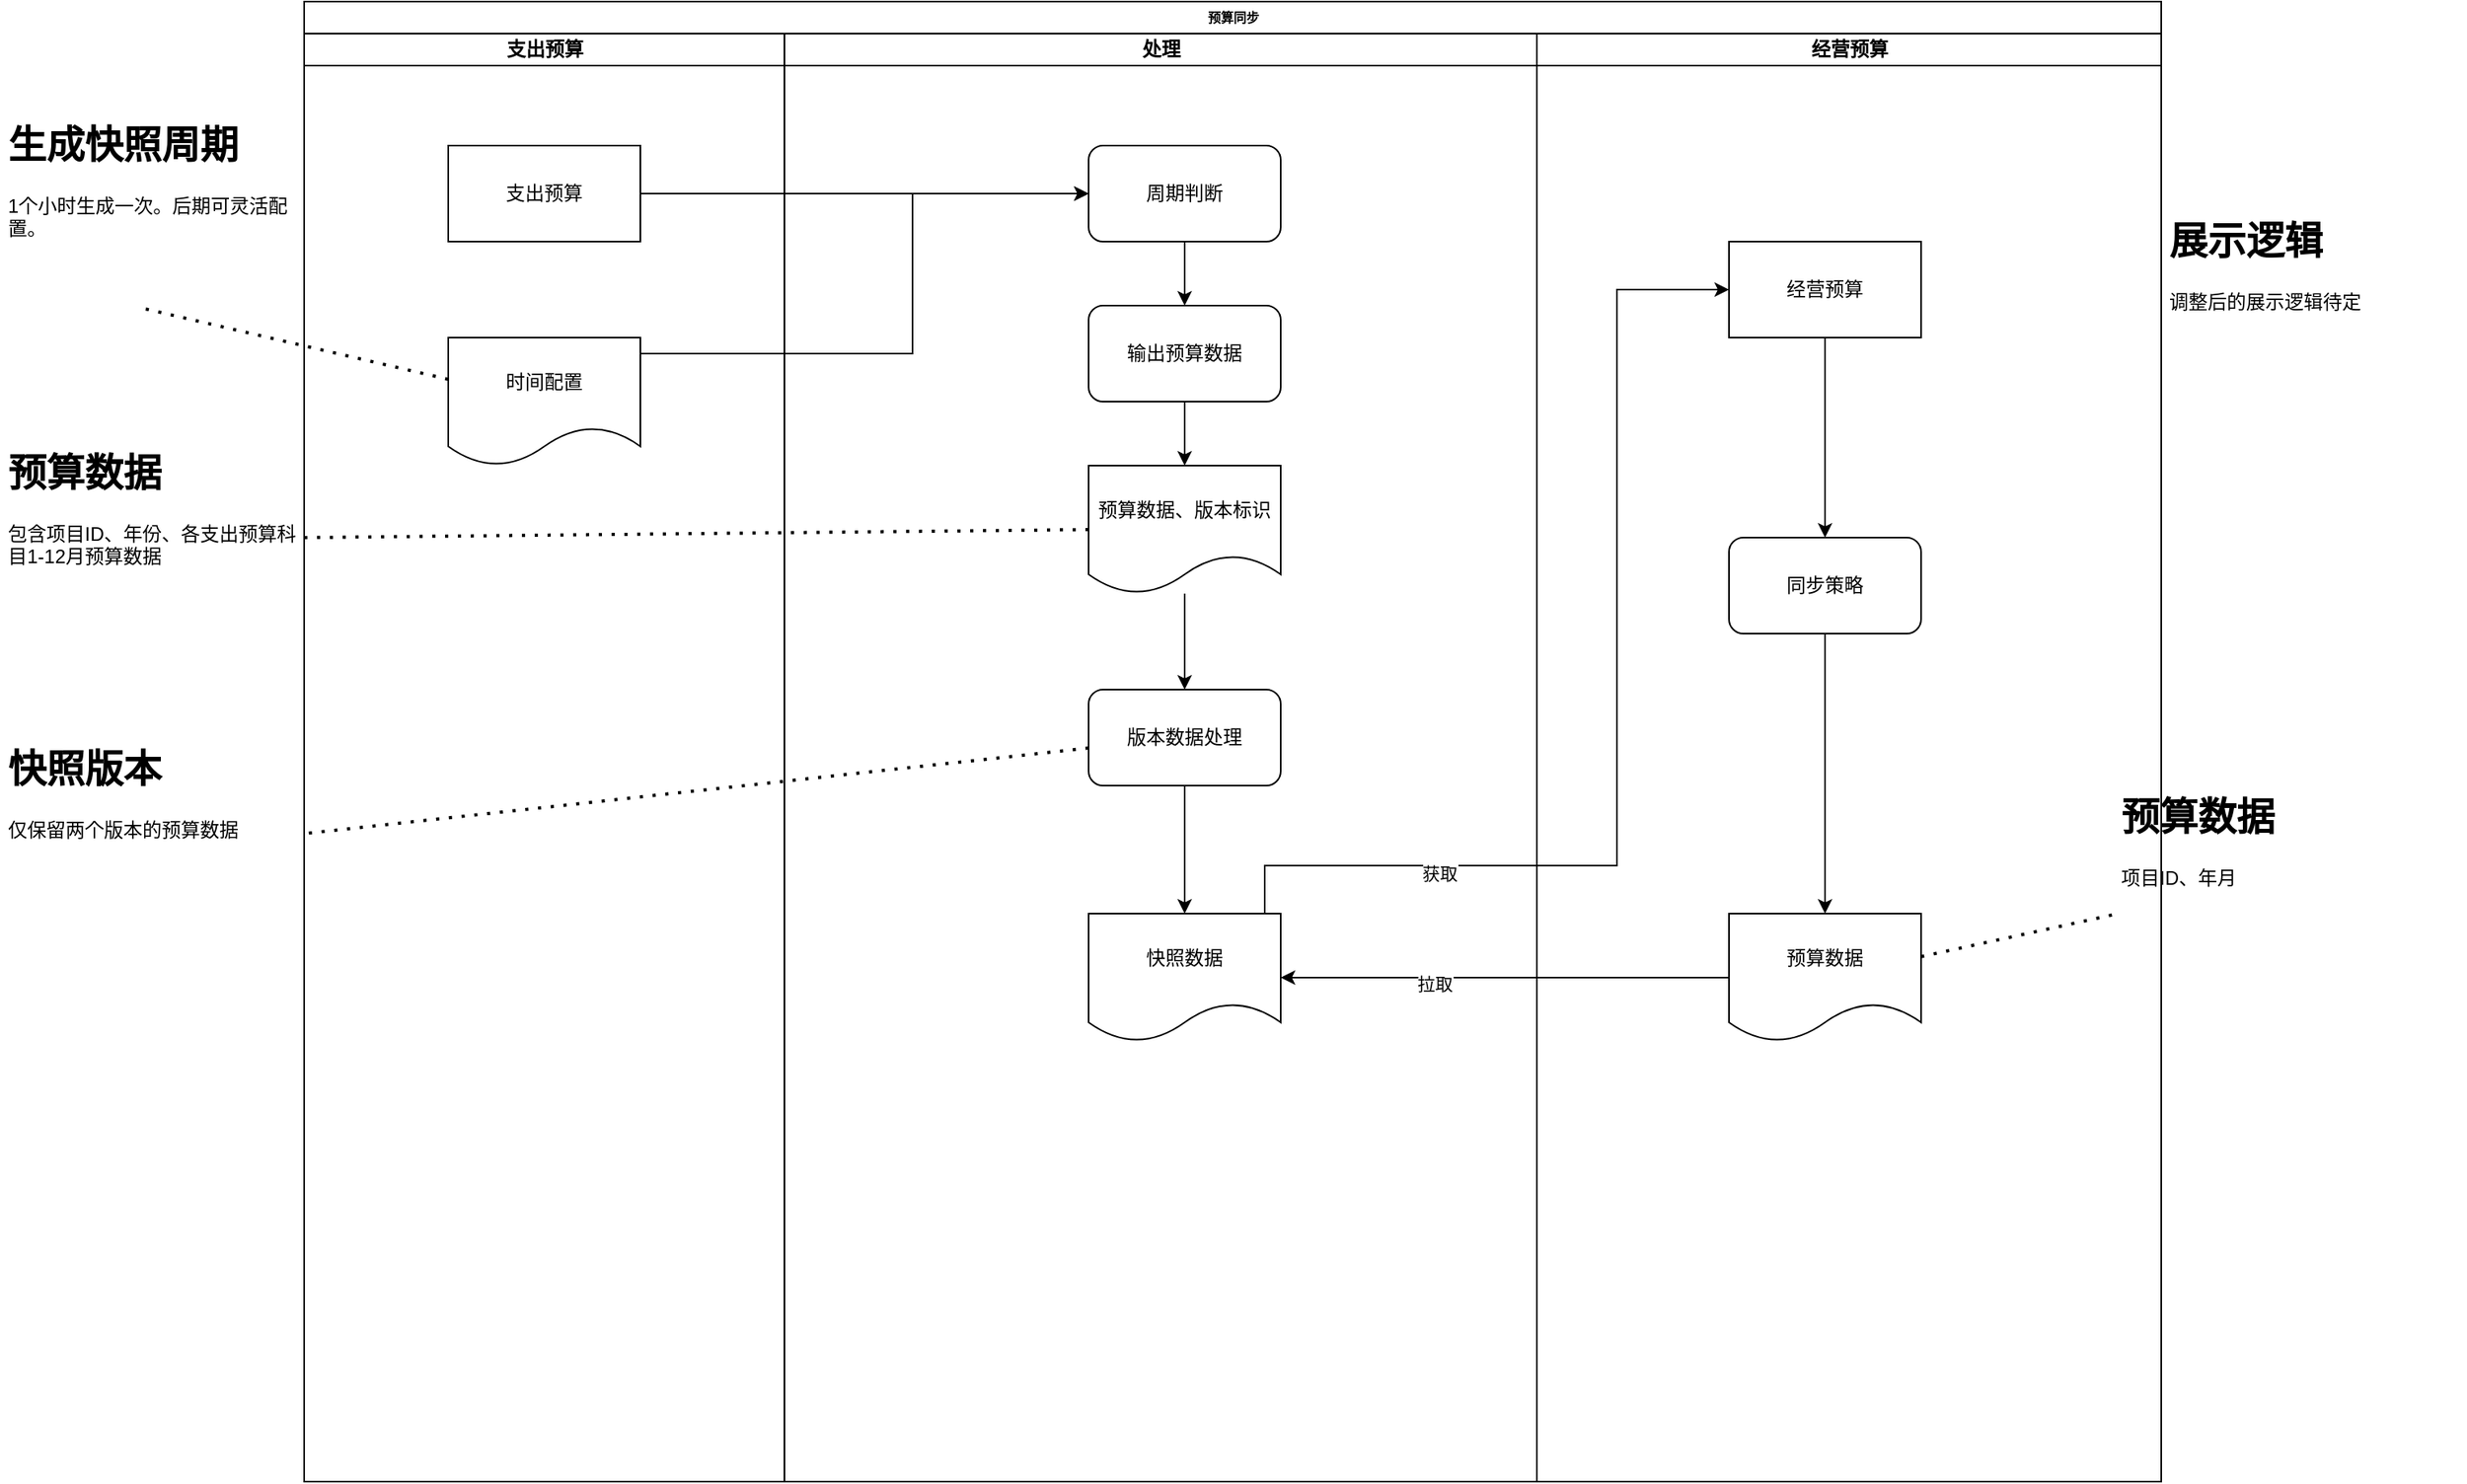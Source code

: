 <mxfile version="14.1.9" type="github" pages="2">
  <diagram name="主流程" id="74e2e168-ea6b-b213-b513-2b3c1d86103e">
    <mxGraphModel dx="1422" dy="762" grid="1" gridSize="10" guides="1" tooltips="1" connect="1" arrows="1" fold="1" page="1" pageScale="1" pageWidth="1100" pageHeight="850" background="#ffffff" math="0" shadow="0">
      <root>
        <mxCell id="0" />
        <mxCell id="1" parent="0" />
        <mxCell id="77e6c97f196da883-1" value="预算同步" style="swimlane;html=1;childLayout=stackLayout;startSize=20;rounded=0;shadow=0;labelBackgroundColor=none;strokeWidth=1;fontFamily=Verdana;fontSize=8;align=center;" parent="1" vertex="1">
          <mxGeometry x="260" y="30" width="1160" height="925" as="geometry" />
        </mxCell>
        <mxCell id="K1frVeGQ9BWedK9yaSM--9" style="edgeStyle=orthogonalEdgeStyle;rounded=0;orthogonalLoop=1;jettySize=auto;html=1;exitX=0.5;exitY=0;exitDx=0;exitDy=0;entryX=0.5;entryY=0.011;entryDx=0;entryDy=0;entryPerimeter=0;" edge="1" parent="77e6c97f196da883-1" source="77e6c97f196da883-2" target="77e6c97f196da883-2">
          <mxGeometry relative="1" as="geometry" />
        </mxCell>
        <mxCell id="K1frVeGQ9BWedK9yaSM--46" style="edgeStyle=orthogonalEdgeStyle;rounded=0;orthogonalLoop=1;jettySize=auto;html=1;" edge="1" parent="77e6c97f196da883-1" source="K1frVeGQ9BWedK9yaSM--40" target="K1frVeGQ9BWedK9yaSM--65">
          <mxGeometry relative="1" as="geometry">
            <mxPoint x="490" y="120" as="targetPoint" />
            <Array as="points">
              <mxPoint x="360" y="120" />
              <mxPoint x="360" y="120" />
            </Array>
          </mxGeometry>
        </mxCell>
        <mxCell id="K1frVeGQ9BWedK9yaSM--56" style="edgeStyle=orthogonalEdgeStyle;rounded=0;orthogonalLoop=1;jettySize=auto;html=1;" edge="1" parent="77e6c97f196da883-1" source="f57hvNQ-LvZQgymsOIJJ-3" target="K1frVeGQ9BWedK9yaSM--65">
          <mxGeometry relative="1" as="geometry">
            <mxPoint x="890" y="120" as="sourcePoint" />
            <mxPoint x="610" y="120" as="targetPoint" />
            <Array as="points">
              <mxPoint x="380" y="220" />
              <mxPoint x="380" y="120" />
            </Array>
          </mxGeometry>
        </mxCell>
        <mxCell id="77e6c97f196da883-2" value="支出预算" style="swimlane;html=1;startSize=20;" parent="77e6c97f196da883-1" vertex="1">
          <mxGeometry y="20" width="300" height="905" as="geometry" />
        </mxCell>
        <mxCell id="K1frVeGQ9BWedK9yaSM--40" value="&lt;span&gt;支出预算&lt;/span&gt;" style="rounded=0;whiteSpace=wrap;html=1;" vertex="1" parent="77e6c97f196da883-2">
          <mxGeometry x="90" y="70" width="120" height="60" as="geometry" />
        </mxCell>
        <mxCell id="f57hvNQ-LvZQgymsOIJJ-3" value="&lt;span&gt;时间配置&lt;/span&gt;" style="shape=document;whiteSpace=wrap;html=1;boundedLbl=1;" vertex="1" parent="77e6c97f196da883-2">
          <mxGeometry x="90" y="190" width="120" height="80" as="geometry" />
        </mxCell>
        <mxCell id="77e6c97f196da883-3" value="处理" style="swimlane;html=1;startSize=20;" parent="77e6c97f196da883-1" vertex="1">
          <mxGeometry x="300" y="20" width="470" height="905" as="geometry">
            <mxRectangle x="300" y="20" width="30" height="905" as="alternateBounds" />
          </mxGeometry>
        </mxCell>
        <mxCell id="f57hvNQ-LvZQgymsOIJJ-14" style="edgeStyle=orthogonalEdgeStyle;rounded=0;orthogonalLoop=1;jettySize=auto;html=1;" edge="1" parent="77e6c97f196da883-3" source="K1frVeGQ9BWedK9yaSM--44" target="f57hvNQ-LvZQgymsOIJJ-4">
          <mxGeometry relative="1" as="geometry" />
        </mxCell>
        <mxCell id="K1frVeGQ9BWedK9yaSM--44" value="输出预算数据" style="rounded=1;whiteSpace=wrap;html=1;" vertex="1" parent="77e6c97f196da883-3">
          <mxGeometry x="190" y="170" width="120" height="60" as="geometry" />
        </mxCell>
        <mxCell id="K1frVeGQ9BWedK9yaSM--57" style="edgeStyle=orthogonalEdgeStyle;rounded=0;orthogonalLoop=1;jettySize=auto;html=1;" edge="1" parent="77e6c97f196da883-3" source="K1frVeGQ9BWedK9yaSM--65" target="K1frVeGQ9BWedK9yaSM--44">
          <mxGeometry relative="1" as="geometry">
            <mxPoint x="250" y="130" as="sourcePoint" />
          </mxGeometry>
        </mxCell>
        <mxCell id="K1frVeGQ9BWedK9yaSM--65" value="&lt;span&gt;周期判断&lt;/span&gt;" style="rounded=1;whiteSpace=wrap;html=1;" vertex="1" parent="77e6c97f196da883-3">
          <mxGeometry x="190" y="70" width="120" height="60" as="geometry" />
        </mxCell>
        <mxCell id="K1frVeGQ9BWedK9yaSM--72" value="版本数据处理" style="whiteSpace=wrap;html=1;rounded=1;" vertex="1" parent="77e6c97f196da883-3">
          <mxGeometry x="190" y="410" width="120" height="60" as="geometry" />
        </mxCell>
        <mxCell id="K1frVeGQ9BWedK9yaSM--36" value="&lt;span&gt;快照数据&lt;/span&gt;" style="shape=document;whiteSpace=wrap;html=1;boundedLbl=1;" vertex="1" parent="77e6c97f196da883-3">
          <mxGeometry x="190" y="550" width="120" height="80" as="geometry" />
        </mxCell>
        <mxCell id="K1frVeGQ9BWedK9yaSM--74" style="edgeStyle=orthogonalEdgeStyle;rounded=0;orthogonalLoop=1;jettySize=auto;html=1;" edge="1" parent="77e6c97f196da883-3" source="K1frVeGQ9BWedK9yaSM--72" target="K1frVeGQ9BWedK9yaSM--36">
          <mxGeometry relative="1" as="geometry" />
        </mxCell>
        <mxCell id="f57hvNQ-LvZQgymsOIJJ-4" value="预算数据、版本标识" style="shape=document;whiteSpace=wrap;html=1;boundedLbl=1;" vertex="1" parent="77e6c97f196da883-3">
          <mxGeometry x="190" y="270" width="120" height="80" as="geometry" />
        </mxCell>
        <mxCell id="f57hvNQ-LvZQgymsOIJJ-10" style="edgeStyle=orthogonalEdgeStyle;rounded=0;orthogonalLoop=1;jettySize=auto;html=1;entryX=0.5;entryY=0;entryDx=0;entryDy=0;" edge="1" parent="77e6c97f196da883-3" source="f57hvNQ-LvZQgymsOIJJ-4" target="K1frVeGQ9BWedK9yaSM--72">
          <mxGeometry relative="1" as="geometry">
            <mxPoint x="250" y="390" as="targetPoint" />
            <Array as="points" />
          </mxGeometry>
        </mxCell>
        <mxCell id="K1frVeGQ9BWedK9yaSM--15" value="经营预算" style="swimlane;html=1;startSize=20;" vertex="1" parent="77e6c97f196da883-1">
          <mxGeometry x="770" y="20" width="390" height="905" as="geometry">
            <mxRectangle x="300" y="20" width="30" height="905" as="alternateBounds" />
          </mxGeometry>
        </mxCell>
        <mxCell id="f57hvNQ-LvZQgymsOIJJ-5" style="edgeStyle=orthogonalEdgeStyle;rounded=0;orthogonalLoop=1;jettySize=auto;html=1;" edge="1" parent="K1frVeGQ9BWedK9yaSM--15" source="K1frVeGQ9BWedK9yaSM--41" target="-eQNwgC1do3J47btgA4X-2">
          <mxGeometry relative="1" as="geometry" />
        </mxCell>
        <mxCell id="K1frVeGQ9BWedK9yaSM--41" value="&lt;span&gt;经营预算&lt;/span&gt;" style="rounded=0;whiteSpace=wrap;html=1;" vertex="1" parent="K1frVeGQ9BWedK9yaSM--15">
          <mxGeometry x="120" y="130" width="120" height="60" as="geometry" />
        </mxCell>
        <mxCell id="f57hvNQ-LvZQgymsOIJJ-6" style="edgeStyle=orthogonalEdgeStyle;rounded=0;orthogonalLoop=1;jettySize=auto;html=1;entryX=0.5;entryY=0;entryDx=0;entryDy=0;" edge="1" parent="K1frVeGQ9BWedK9yaSM--15" source="-eQNwgC1do3J47btgA4X-2" target="f57hvNQ-LvZQgymsOIJJ-7">
          <mxGeometry relative="1" as="geometry">
            <mxPoint x="180" y="520" as="targetPoint" />
          </mxGeometry>
        </mxCell>
        <mxCell id="-eQNwgC1do3J47btgA4X-2" value="同步策略" style="rounded=1;whiteSpace=wrap;html=1;" vertex="1" parent="K1frVeGQ9BWedK9yaSM--15">
          <mxGeometry x="120" y="315" width="120" height="60" as="geometry" />
        </mxCell>
        <mxCell id="f57hvNQ-LvZQgymsOIJJ-7" value="&lt;span&gt;预算数据&lt;/span&gt;" style="shape=document;whiteSpace=wrap;html=1;boundedLbl=1;" vertex="1" parent="K1frVeGQ9BWedK9yaSM--15">
          <mxGeometry x="120" y="550" width="120" height="80" as="geometry" />
        </mxCell>
        <mxCell id="f57hvNQ-LvZQgymsOIJJ-16" style="edgeStyle=orthogonalEdgeStyle;rounded=0;orthogonalLoop=1;jettySize=auto;html=1;entryX=1;entryY=0.5;entryDx=0;entryDy=0;" edge="1" parent="77e6c97f196da883-1" source="f57hvNQ-LvZQgymsOIJJ-7" target="K1frVeGQ9BWedK9yaSM--36">
          <mxGeometry relative="1" as="geometry" />
        </mxCell>
        <mxCell id="f57hvNQ-LvZQgymsOIJJ-17" value="拉取" style="edgeLabel;html=1;align=center;verticalAlign=middle;resizable=0;points=[];" vertex="1" connectable="0" parent="f57hvNQ-LvZQgymsOIJJ-16">
          <mxGeometry x="0.316" y="4" relative="1" as="geometry">
            <mxPoint as="offset" />
          </mxGeometry>
        </mxCell>
        <mxCell id="f57hvNQ-LvZQgymsOIJJ-18" style="edgeStyle=orthogonalEdgeStyle;rounded=0;orthogonalLoop=1;jettySize=auto;html=1;entryX=0;entryY=0.5;entryDx=0;entryDy=0;" edge="1" parent="77e6c97f196da883-1" source="K1frVeGQ9BWedK9yaSM--36" target="K1frVeGQ9BWedK9yaSM--41">
          <mxGeometry relative="1" as="geometry">
            <Array as="points">
              <mxPoint x="600" y="540" />
              <mxPoint x="820" y="540" />
              <mxPoint x="820" y="180" />
            </Array>
          </mxGeometry>
        </mxCell>
        <mxCell id="f57hvNQ-LvZQgymsOIJJ-19" value="获取" style="edgeLabel;html=1;align=center;verticalAlign=middle;resizable=0;points=[];" vertex="1" connectable="0" parent="f57hvNQ-LvZQgymsOIJJ-18">
          <mxGeometry x="-0.591" y="-5" relative="1" as="geometry">
            <mxPoint as="offset" />
          </mxGeometry>
        </mxCell>
        <mxCell id="K1frVeGQ9BWedK9yaSM--52" value="&lt;h1&gt;生成快照周期&lt;/h1&gt;&lt;p&gt;1个小时生成一次。后期可灵活配置。&lt;/p&gt;" style="text;html=1;strokeColor=none;fillColor=none;spacing=5;spacingTop=-20;whiteSpace=wrap;overflow=hidden;rounded=0;" vertex="1" parent="1">
          <mxGeometry x="70" y="100" width="190" height="120" as="geometry" />
        </mxCell>
        <mxCell id="K1frVeGQ9BWedK9yaSM--54" value="" style="endArrow=none;dashed=1;html=1;dashPattern=1 3;strokeWidth=2;entryX=0.453;entryY=1.008;entryDx=0;entryDy=0;entryPerimeter=0;" edge="1" parent="1" source="f57hvNQ-LvZQgymsOIJJ-3" target="K1frVeGQ9BWedK9yaSM--52">
          <mxGeometry width="50" height="50" relative="1" as="geometry">
            <mxPoint x="1240" y="163.6" as="sourcePoint" />
            <mxPoint x="1450" y="190" as="targetPoint" />
            <Array as="points" />
          </mxGeometry>
        </mxCell>
        <mxCell id="K1frVeGQ9BWedK9yaSM--59" value="&lt;h1&gt;预算数据&lt;/h1&gt;&lt;p&gt;包含项目ID、年份、各支出预算科目1-12月预算数据&lt;/p&gt;" style="text;html=1;strokeColor=none;fillColor=none;spacing=5;spacingTop=-20;whiteSpace=wrap;overflow=hidden;rounded=0;" vertex="1" parent="1">
          <mxGeometry x="70" y="305" width="190" height="120" as="geometry" />
        </mxCell>
        <mxCell id="K1frVeGQ9BWedK9yaSM--61" value="" style="endArrow=none;dashed=1;html=1;dashPattern=1 3;strokeWidth=2;entryX=1;entryY=0.5;entryDx=0;entryDy=0;exitX=0;exitY=0.5;exitDx=0;exitDy=0;" edge="1" parent="1" source="f57hvNQ-LvZQgymsOIJJ-4" target="K1frVeGQ9BWedK9yaSM--59">
          <mxGeometry width="50" height="50" relative="1" as="geometry">
            <mxPoint x="1240" y="290" as="sourcePoint" />
            <mxPoint x="1450" y="360" as="targetPoint" />
          </mxGeometry>
        </mxCell>
        <mxCell id="K1frVeGQ9BWedK9yaSM--70" value="&lt;h1&gt;快照版本&lt;/h1&gt;&lt;p&gt;仅保留两个版本的预算数据&lt;/p&gt;" style="text;html=1;strokeColor=none;fillColor=none;spacing=5;spacingTop=-20;whiteSpace=wrap;overflow=hidden;rounded=0;" vertex="1" parent="1">
          <mxGeometry x="70" y="490" width="190" height="120" as="geometry" />
        </mxCell>
        <mxCell id="K1frVeGQ9BWedK9yaSM--71" value="" style="endArrow=none;dashed=1;html=1;dashPattern=1 3;strokeWidth=2;entryX=1;entryY=0.5;entryDx=0;entryDy=0;" edge="1" parent="1" source="K1frVeGQ9BWedK9yaSM--72" target="K1frVeGQ9BWedK9yaSM--70">
          <mxGeometry width="50" height="50" relative="1" as="geometry">
            <mxPoint x="750" y="470" as="sourcePoint" />
            <mxPoint x="1460" y="570" as="targetPoint" />
          </mxGeometry>
        </mxCell>
        <mxCell id="-eQNwgC1do3J47btgA4X-6" value="&lt;h1&gt;预算数据&lt;/h1&gt;&lt;p&gt;项目ID、年月&lt;/p&gt;" style="text;html=1;strokeColor=none;fillColor=none;spacing=5;spacingTop=-20;whiteSpace=wrap;overflow=hidden;rounded=0;" vertex="1" parent="1">
          <mxGeometry x="1390" y="520" width="190" height="120" as="geometry" />
        </mxCell>
        <mxCell id="-eQNwgC1do3J47btgA4X-8" value="" style="endArrow=none;dashed=1;html=1;dashPattern=1 3;strokeWidth=2;" edge="1" parent="1" source="f57hvNQ-LvZQgymsOIJJ-7" target="-eQNwgC1do3J47btgA4X-6">
          <mxGeometry width="50" height="50" relative="1" as="geometry">
            <mxPoint x="1270" y="607.02" as="sourcePoint" />
            <mxPoint x="1480" y="900" as="targetPoint" />
          </mxGeometry>
        </mxCell>
        <mxCell id="f57hvNQ-LvZQgymsOIJJ-1" value="&lt;h1&gt;展示逻辑&lt;/h1&gt;&lt;p&gt;调整后的展示逻辑待定&lt;/p&gt;" style="text;html=1;strokeColor=none;fillColor=none;spacing=5;spacingTop=-20;whiteSpace=wrap;overflow=hidden;rounded=0;" vertex="1" parent="1">
          <mxGeometry x="1420" y="160" width="190" height="120" as="geometry" />
        </mxCell>
      </root>
    </mxGraphModel>
  </diagram>
  <diagram id="uMKb1frE9q1cwzjLK-Vn" name="次要流程">
    <mxGraphModel dx="1422" dy="706" grid="1" gridSize="10" guides="1" tooltips="1" connect="1" arrows="1" fold="1" page="1" pageScale="1" pageWidth="1654" pageHeight="2336" math="0" shadow="0">
      <root>
        <mxCell id="x-guPNxBJXnq55UmlEWP-0" />
        <mxCell id="x-guPNxBJXnq55UmlEWP-1" parent="x-guPNxBJXnq55UmlEWP-0" />
        <mxCell id="8Uzv9VfH7_gVxg91JR24-0" value="支出预算管理" style="swimlane;html=1;childLayout=stackLayout;startSize=20;rounded=0;shadow=0;labelBackgroundColor=none;strokeWidth=1;fontFamily=Verdana;fontSize=8;align=center;" vertex="1" parent="x-guPNxBJXnq55UmlEWP-1">
          <mxGeometry x="70" y="40" width="1130" height="925" as="geometry" />
        </mxCell>
        <mxCell id="8Uzv9VfH7_gVxg91JR24-1" value="一层" style="swimlane;html=1;startSize=20;" vertex="1" parent="8Uzv9VfH7_gVxg91JR24-0">
          <mxGeometry y="20" width="300" height="905" as="geometry" />
        </mxCell>
        <mxCell id="8Uzv9VfH7_gVxg91JR24-8" value="&lt;span&gt;支出预算&lt;/span&gt;" style="rounded=0;whiteSpace=wrap;html=1;" vertex="1" parent="8Uzv9VfH7_gVxg91JR24-1">
          <mxGeometry x="60" y="200" width="120" height="60" as="geometry" />
        </mxCell>
        <mxCell id="u9LR86U7K6MdXEhy3_TD-0" style="edgeStyle=orthogonalEdgeStyle;rounded=0;orthogonalLoop=1;jettySize=auto;html=1;entryX=0;entryY=0.5;entryDx=0;entryDy=0;" edge="1" parent="8Uzv9VfH7_gVxg91JR24-0" source="8Uzv9VfH7_gVxg91JR24-8" target="NvmlzHZ-glo8VC7mc9VS-2">
          <mxGeometry relative="1" as="geometry" />
        </mxCell>
        <mxCell id="u9LR86U7K6MdXEhy3_TD-2" style="edgeStyle=orthogonalEdgeStyle;rounded=0;orthogonalLoop=1;jettySize=auto;html=1;" edge="1" parent="8Uzv9VfH7_gVxg91JR24-0" source="NvmlzHZ-glo8VC7mc9VS-2" target="u9LR86U7K6MdXEhy3_TD-1">
          <mxGeometry relative="1" as="geometry" />
        </mxCell>
        <mxCell id="u9LR86U7K6MdXEhy3_TD-5" style="edgeStyle=orthogonalEdgeStyle;rounded=0;orthogonalLoop=1;jettySize=auto;html=1;entryX=1;entryY=0.5;entryDx=0;entryDy=0;" edge="1" parent="8Uzv9VfH7_gVxg91JR24-0" source="u9LR86U7K6MdXEhy3_TD-1" target="NvmlzHZ-glo8VC7mc9VS-3">
          <mxGeometry relative="1" as="geometry">
            <Array as="points">
              <mxPoint x="930" y="280" />
            </Array>
          </mxGeometry>
        </mxCell>
        <mxCell id="8Uzv9VfH7_gVxg91JR24-10" value="二层" style="swimlane;html=1;startSize=20;" vertex="1" parent="8Uzv9VfH7_gVxg91JR24-0">
          <mxGeometry x="300" y="20" width="470" height="905" as="geometry">
            <mxRectangle x="300" y="20" width="30" height="905" as="alternateBounds" />
          </mxGeometry>
        </mxCell>
        <mxCell id="NvmlzHZ-glo8VC7mc9VS-2" value="管理员" style="rounded=0;whiteSpace=wrap;html=1;" vertex="1" parent="8Uzv9VfH7_gVxg91JR24-10">
          <mxGeometry x="175" y="80" width="120" height="60" as="geometry" />
        </mxCell>
        <mxCell id="NvmlzHZ-glo8VC7mc9VS-3" value="白名单校验" style="rounded=1;whiteSpace=wrap;html=1;" vertex="1" parent="8Uzv9VfH7_gVxg91JR24-10">
          <mxGeometry x="175" y="230" width="120" height="60" as="geometry" />
        </mxCell>
        <mxCell id="u9LR86U7K6MdXEhy3_TD-7" value="支出预算管理" style="whiteSpace=wrap;html=1;rounded=1;" vertex="1" parent="8Uzv9VfH7_gVxg91JR24-10">
          <mxGeometry x="175" y="410" width="120" height="60" as="geometry" />
        </mxCell>
        <mxCell id="8Uzv9VfH7_gVxg91JR24-17" value="三层" style="swimlane;html=1;startSize=20;" vertex="1" parent="8Uzv9VfH7_gVxg91JR24-0">
          <mxGeometry x="770" y="20" width="360" height="905" as="geometry">
            <mxRectangle x="300" y="20" width="30" height="905" as="alternateBounds" />
          </mxGeometry>
        </mxCell>
        <mxCell id="u9LR86U7K6MdXEhy3_TD-1" value="预算数据" style="rounded=0;whiteSpace=wrap;html=1;" vertex="1" parent="8Uzv9VfH7_gVxg91JR24-17">
          <mxGeometry x="100" y="80" width="120" height="60" as="geometry" />
        </mxCell>
        <mxCell id="u9LR86U7K6MdXEhy3_TD-9" value="&lt;span style=&quot;font-size: 11px ; background-color: rgb(255 , 255 , 255)&quot;&gt;按钮权限&lt;/span&gt;" style="rounded=0;whiteSpace=wrap;html=1;" vertex="1" parent="8Uzv9VfH7_gVxg91JR24-17">
          <mxGeometry x="100" y="310" width="120" height="60" as="geometry" />
        </mxCell>
        <mxCell id="u9LR86U7K6MdXEhy3_TD-8" value="" style="edgeStyle=orthogonalEdgeStyle;rounded=0;orthogonalLoop=1;jettySize=auto;html=1;entryX=0;entryY=0.5;entryDx=0;entryDy=0;" edge="1" parent="8Uzv9VfH7_gVxg91JR24-0" source="NvmlzHZ-glo8VC7mc9VS-3" target="u9LR86U7K6MdXEhy3_TD-9">
          <mxGeometry relative="1" as="geometry">
            <Array as="points">
              <mxPoint x="535" y="360" />
            </Array>
          </mxGeometry>
        </mxCell>
        <mxCell id="u9LR86U7K6MdXEhy3_TD-12" style="edgeStyle=orthogonalEdgeStyle;rounded=0;orthogonalLoop=1;jettySize=auto;html=1;entryX=1;entryY=0.5;entryDx=0;entryDy=0;" edge="1" parent="8Uzv9VfH7_gVxg91JR24-0" source="u9LR86U7K6MdXEhy3_TD-9" target="u9LR86U7K6MdXEhy3_TD-7">
          <mxGeometry relative="1" as="geometry">
            <Array as="points">
              <mxPoint x="930" y="460" />
            </Array>
          </mxGeometry>
        </mxCell>
        <mxCell id="u9LR86U7K6MdXEhy3_TD-3" value="&lt;h1&gt;预算数据&lt;/h1&gt;&lt;p&gt;预算ID、项目ID、年月&lt;/p&gt;" style="text;html=1;strokeColor=none;fillColor=none;spacing=5;spacingTop=-20;whiteSpace=wrap;overflow=hidden;rounded=0;" vertex="1" parent="x-guPNxBJXnq55UmlEWP-1">
          <mxGeometry x="1230" y="80" width="190" height="120" as="geometry" />
        </mxCell>
        <mxCell id="u9LR86U7K6MdXEhy3_TD-4" value="" style="endArrow=none;dashed=1;html=1;dashPattern=1 3;strokeWidth=2;entryX=0;entryY=0.5;entryDx=0;entryDy=0;exitX=1;exitY=0.5;exitDx=0;exitDy=0;" edge="1" parent="x-guPNxBJXnq55UmlEWP-1" source="u9LR86U7K6MdXEhy3_TD-1" target="u9LR86U7K6MdXEhy3_TD-3">
          <mxGeometry width="50" height="50" relative="1" as="geometry">
            <mxPoint x="1230" y="330" as="sourcePoint" />
            <mxPoint x="1280" y="280" as="targetPoint" />
          </mxGeometry>
        </mxCell>
        <mxCell id="u9LR86U7K6MdXEhy3_TD-10" value="&lt;h1&gt;权限&lt;/h1&gt;&lt;p&gt;保留原逻辑的新增权限，开放调增、调减、净调整&lt;/p&gt;" style="text;html=1;strokeColor=none;fillColor=none;spacing=5;spacingTop=-20;whiteSpace=wrap;overflow=hidden;rounded=0;" vertex="1" parent="x-guPNxBJXnq55UmlEWP-1">
          <mxGeometry x="1230" y="310" width="190" height="120" as="geometry" />
        </mxCell>
        <mxCell id="u9LR86U7K6MdXEhy3_TD-11" value="" style="endArrow=none;dashed=1;html=1;dashPattern=1 3;strokeWidth=2;entryX=0;entryY=0.5;entryDx=0;entryDy=0;exitX=1;exitY=0.5;exitDx=0;exitDy=0;" edge="1" parent="x-guPNxBJXnq55UmlEWP-1" source="u9LR86U7K6MdXEhy3_TD-9" target="u9LR86U7K6MdXEhy3_TD-10">
          <mxGeometry width="50" height="50" relative="1" as="geometry">
            <mxPoint x="1260" y="570" as="sourcePoint" />
            <mxPoint x="1310" y="520" as="targetPoint" />
          </mxGeometry>
        </mxCell>
      </root>
    </mxGraphModel>
  </diagram>
</mxfile>
